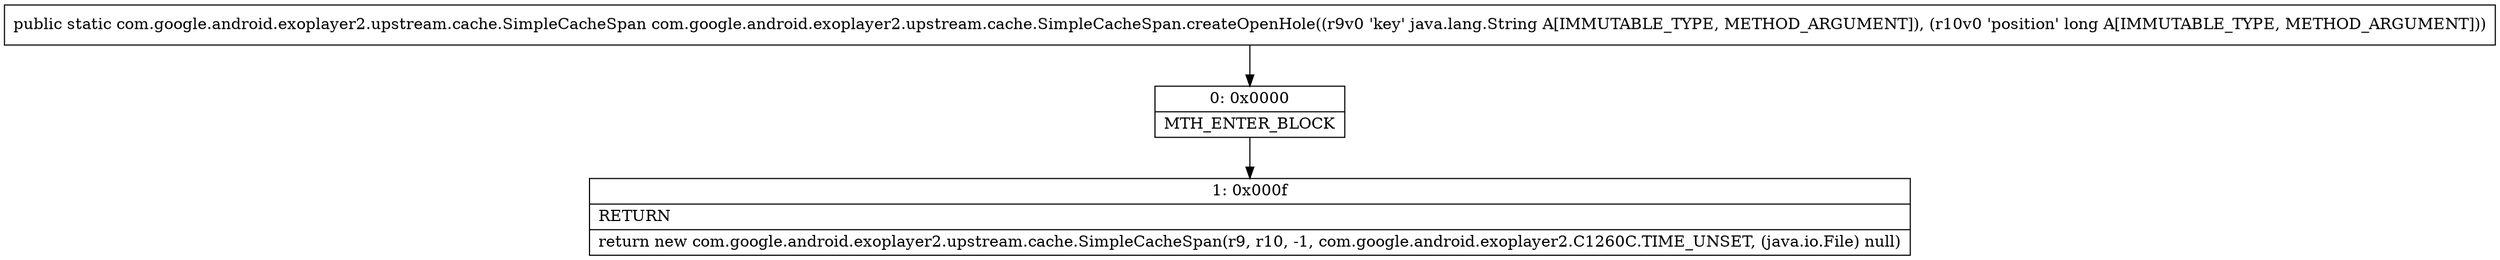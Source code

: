 digraph "CFG forcom.google.android.exoplayer2.upstream.cache.SimpleCacheSpan.createOpenHole(Ljava\/lang\/String;J)Lcom\/google\/android\/exoplayer2\/upstream\/cache\/SimpleCacheSpan;" {
Node_0 [shape=record,label="{0\:\ 0x0000|MTH_ENTER_BLOCK\l}"];
Node_1 [shape=record,label="{1\:\ 0x000f|RETURN\l|return new com.google.android.exoplayer2.upstream.cache.SimpleCacheSpan(r9, r10, \-1, com.google.android.exoplayer2.C1260C.TIME_UNSET, (java.io.File) null)\l}"];
MethodNode[shape=record,label="{public static com.google.android.exoplayer2.upstream.cache.SimpleCacheSpan com.google.android.exoplayer2.upstream.cache.SimpleCacheSpan.createOpenHole((r9v0 'key' java.lang.String A[IMMUTABLE_TYPE, METHOD_ARGUMENT]), (r10v0 'position' long A[IMMUTABLE_TYPE, METHOD_ARGUMENT])) }"];
MethodNode -> Node_0;
Node_0 -> Node_1;
}

